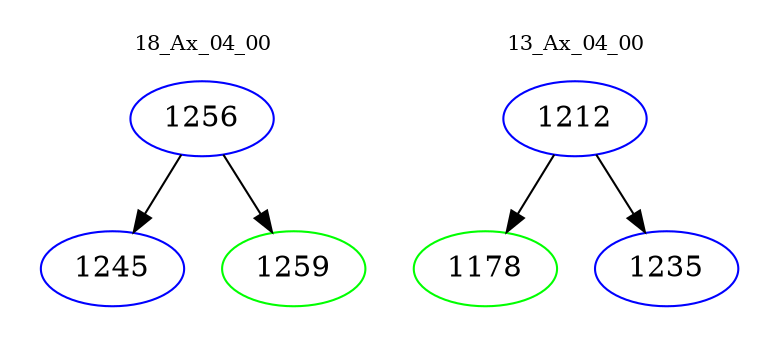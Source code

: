 digraph{
subgraph cluster_0 {
color = white
label = "18_Ax_04_00";
fontsize=10;
T0_1256 [label="1256", color="blue"]
T0_1256 -> T0_1245 [color="black"]
T0_1245 [label="1245", color="blue"]
T0_1256 -> T0_1259 [color="black"]
T0_1259 [label="1259", color="green"]
}
subgraph cluster_1 {
color = white
label = "13_Ax_04_00";
fontsize=10;
T1_1212 [label="1212", color="blue"]
T1_1212 -> T1_1178 [color="black"]
T1_1178 [label="1178", color="green"]
T1_1212 -> T1_1235 [color="black"]
T1_1235 [label="1235", color="blue"]
}
}
